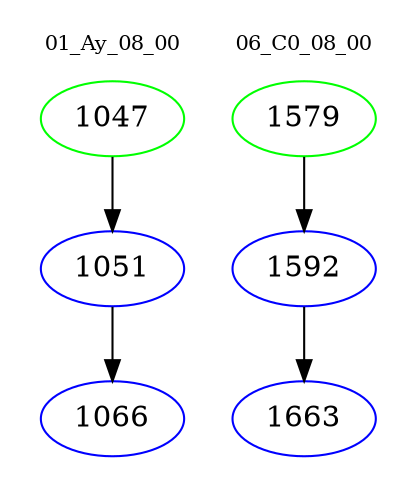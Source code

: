 digraph{
subgraph cluster_0 {
color = white
label = "01_Ay_08_00";
fontsize=10;
T0_1047 [label="1047", color="green"]
T0_1047 -> T0_1051 [color="black"]
T0_1051 [label="1051", color="blue"]
T0_1051 -> T0_1066 [color="black"]
T0_1066 [label="1066", color="blue"]
}
subgraph cluster_1 {
color = white
label = "06_C0_08_00";
fontsize=10;
T1_1579 [label="1579", color="green"]
T1_1579 -> T1_1592 [color="black"]
T1_1592 [label="1592", color="blue"]
T1_1592 -> T1_1663 [color="black"]
T1_1663 [label="1663", color="blue"]
}
}
